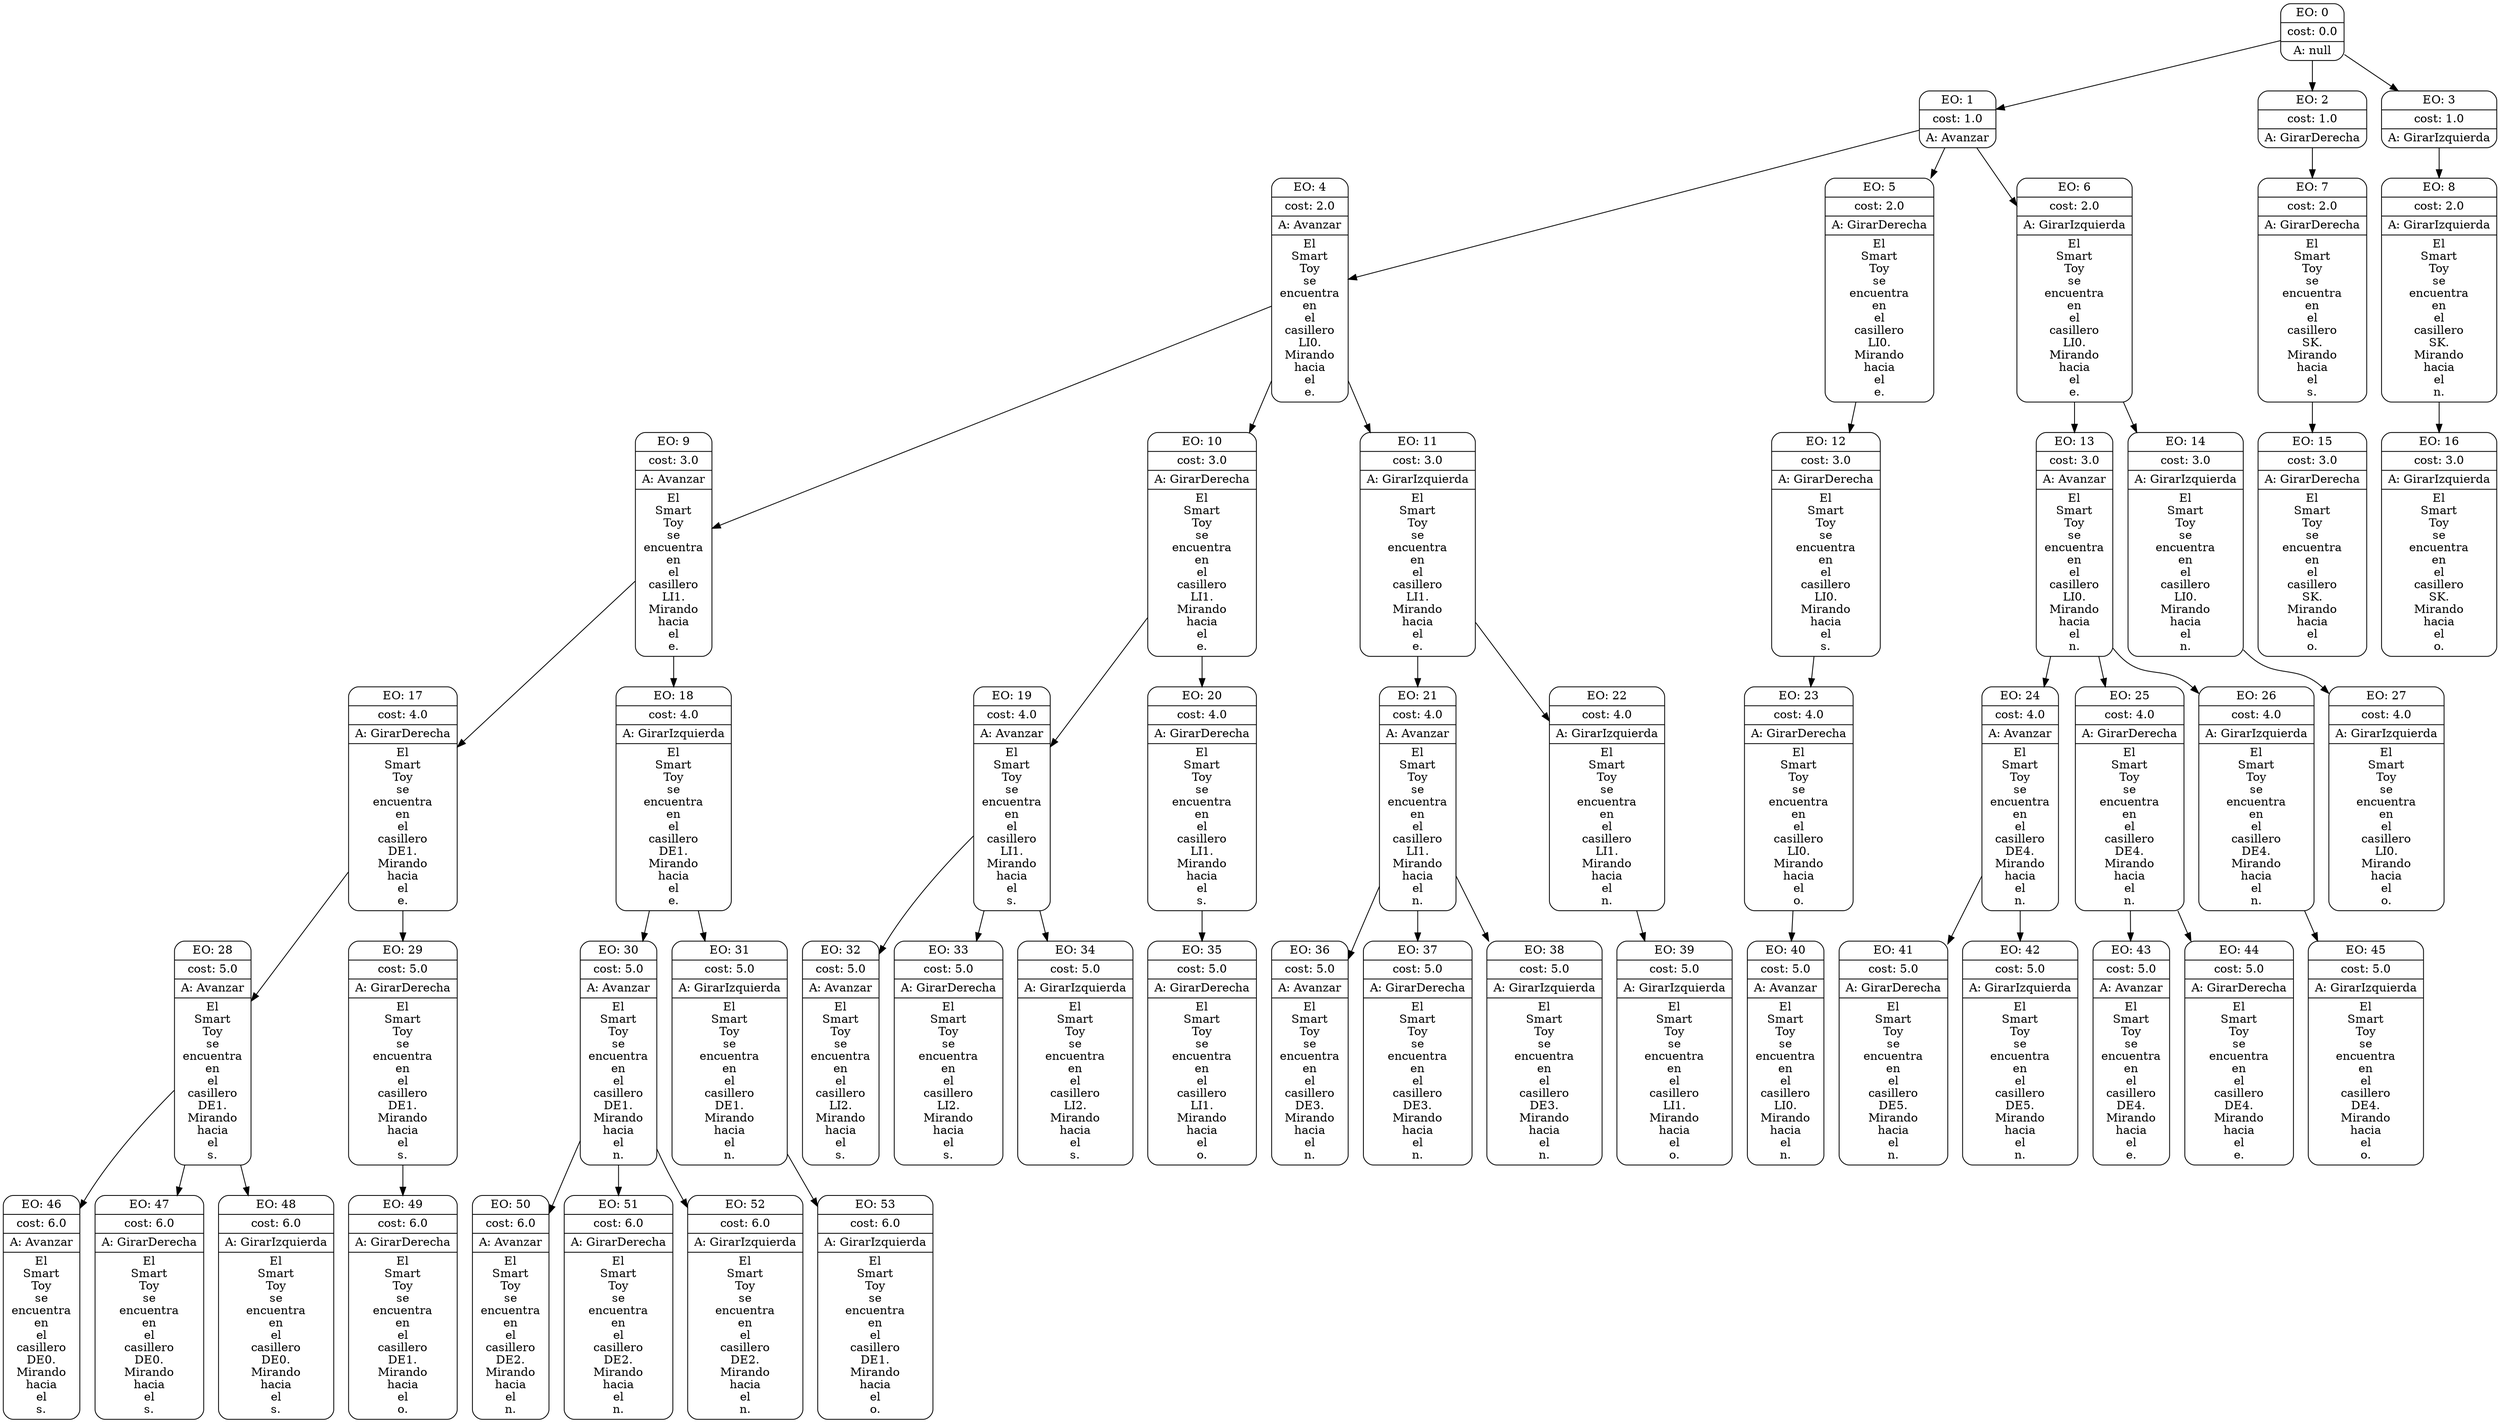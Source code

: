 digraph g {
node [shape = Mrecord];
nodo0[label="{EO: 0|cost: 0.0|A: null}"]
nodo1[label="{EO: 1|cost: 1.0|A: Avanzar}"]
nodo4[label="{EO: 4|cost: 2.0|A: Avanzar|El\nSmart\nToy\nse\nencuentra\nen\nel\ncasillero\nLI0.\nMirando\nhacia\nel\ne.
}"]
nodo9[label="{EO: 9|cost: 3.0|A: Avanzar|El\nSmart\nToy\nse\nencuentra\nen\nel\ncasillero\nLI1.\nMirando\nhacia\nel\ne.
}"]
nodo17[label="{EO: 17|cost: 4.0|A: GirarDerecha|El\nSmart\nToy\nse\nencuentra\nen\nel\ncasillero\nDE1.\nMirando\nhacia\nel\ne.
}"]
nodo28[label="{EO: 28|cost: 5.0|A: Avanzar|El\nSmart\nToy\nse\nencuentra\nen\nel\ncasillero\nDE1.\nMirando\nhacia\nel\ns.
}"]
nodo46[label="{EO: 46|cost: 6.0|A: Avanzar|El\nSmart\nToy\nse\nencuentra\nen\nel\ncasillero\nDE0.\nMirando\nhacia\nel\ns.
}"]

nodo28 -> nodo46;
nodo47[label="{EO: 47|cost: 6.0|A: GirarDerecha|El\nSmart\nToy\nse\nencuentra\nen\nel\ncasillero\nDE0.\nMirando\nhacia\nel\ns.
}"]

nodo28 -> nodo47;
nodo48[label="{EO: 48|cost: 6.0|A: GirarIzquierda|El\nSmart\nToy\nse\nencuentra\nen\nel\ncasillero\nDE0.\nMirando\nhacia\nel\ns.
}"]

nodo28 -> nodo48;

nodo17 -> nodo28;
nodo29[label="{EO: 29|cost: 5.0|A: GirarDerecha|El\nSmart\nToy\nse\nencuentra\nen\nel\ncasillero\nDE1.\nMirando\nhacia\nel\ns.
}"]
nodo49[label="{EO: 49|cost: 6.0|A: GirarDerecha|El\nSmart\nToy\nse\nencuentra\nen\nel\ncasillero\nDE1.\nMirando\nhacia\nel\no.
}"]

nodo29 -> nodo49;

nodo17 -> nodo29;

nodo9 -> nodo17;
nodo18[label="{EO: 18|cost: 4.0|A: GirarIzquierda|El\nSmart\nToy\nse\nencuentra\nen\nel\ncasillero\nDE1.\nMirando\nhacia\nel\ne.
}"]
nodo30[label="{EO: 30|cost: 5.0|A: Avanzar|El\nSmart\nToy\nse\nencuentra\nen\nel\ncasillero\nDE1.\nMirando\nhacia\nel\nn.
}"]
nodo50[label="{EO: 50|cost: 6.0|A: Avanzar|El\nSmart\nToy\nse\nencuentra\nen\nel\ncasillero\nDE2.\nMirando\nhacia\nel\nn.
}"]

nodo30 -> nodo50;
nodo51[label="{EO: 51|cost: 6.0|A: GirarDerecha|El\nSmart\nToy\nse\nencuentra\nen\nel\ncasillero\nDE2.\nMirando\nhacia\nel\nn.
}"]

nodo30 -> nodo51;
nodo52[label="{EO: 52|cost: 6.0|A: GirarIzquierda|El\nSmart\nToy\nse\nencuentra\nen\nel\ncasillero\nDE2.\nMirando\nhacia\nel\nn.
}"]

nodo30 -> nodo52;

nodo18 -> nodo30;
nodo31[label="{EO: 31|cost: 5.0|A: GirarIzquierda|El\nSmart\nToy\nse\nencuentra\nen\nel\ncasillero\nDE1.\nMirando\nhacia\nel\nn.
}"]
nodo53[label="{EO: 53|cost: 6.0|A: GirarIzquierda|El\nSmart\nToy\nse\nencuentra\nen\nel\ncasillero\nDE1.\nMirando\nhacia\nel\no.
}"]

nodo31 -> nodo53;

nodo18 -> nodo31;

nodo9 -> nodo18;

nodo4 -> nodo9;
nodo10[label="{EO: 10|cost: 3.0|A: GirarDerecha|El\nSmart\nToy\nse\nencuentra\nen\nel\ncasillero\nLI1.\nMirando\nhacia\nel\ne.
}"]
nodo19[label="{EO: 19|cost: 4.0|A: Avanzar|El\nSmart\nToy\nse\nencuentra\nen\nel\ncasillero\nLI1.\nMirando\nhacia\nel\ns.
}"]
nodo32[label="{EO: 32|cost: 5.0|A: Avanzar|El\nSmart\nToy\nse\nencuentra\nen\nel\ncasillero\nLI2.\nMirando\nhacia\nel\ns.
}"]

nodo19 -> nodo32;
nodo33[label="{EO: 33|cost: 5.0|A: GirarDerecha|El\nSmart\nToy\nse\nencuentra\nen\nel\ncasillero\nLI2.\nMirando\nhacia\nel\ns.
}"]

nodo19 -> nodo33;
nodo34[label="{EO: 34|cost: 5.0|A: GirarIzquierda|El\nSmart\nToy\nse\nencuentra\nen\nel\ncasillero\nLI2.\nMirando\nhacia\nel\ns.
}"]

nodo19 -> nodo34;

nodo10 -> nodo19;
nodo20[label="{EO: 20|cost: 4.0|A: GirarDerecha|El\nSmart\nToy\nse\nencuentra\nen\nel\ncasillero\nLI1.\nMirando\nhacia\nel\ns.
}"]
nodo35[label="{EO: 35|cost: 5.0|A: GirarDerecha|El\nSmart\nToy\nse\nencuentra\nen\nel\ncasillero\nLI1.\nMirando\nhacia\nel\no.
}"]

nodo20 -> nodo35;

nodo10 -> nodo20;

nodo4 -> nodo10;
nodo11[label="{EO: 11|cost: 3.0|A: GirarIzquierda|El\nSmart\nToy\nse\nencuentra\nen\nel\ncasillero\nLI1.\nMirando\nhacia\nel\ne.
}"]
nodo21[label="{EO: 21|cost: 4.0|A: Avanzar|El\nSmart\nToy\nse\nencuentra\nen\nel\ncasillero\nLI1.\nMirando\nhacia\nel\nn.
}"]
nodo36[label="{EO: 36|cost: 5.0|A: Avanzar|El\nSmart\nToy\nse\nencuentra\nen\nel\ncasillero\nDE3.\nMirando\nhacia\nel\nn.
}"]

nodo21 -> nodo36;
nodo37[label="{EO: 37|cost: 5.0|A: GirarDerecha|El\nSmart\nToy\nse\nencuentra\nen\nel\ncasillero\nDE3.\nMirando\nhacia\nel\nn.
}"]

nodo21 -> nodo37;
nodo38[label="{EO: 38|cost: 5.0|A: GirarIzquierda|El\nSmart\nToy\nse\nencuentra\nen\nel\ncasillero\nDE3.\nMirando\nhacia\nel\nn.
}"]

nodo21 -> nodo38;

nodo11 -> nodo21;
nodo22[label="{EO: 22|cost: 4.0|A: GirarIzquierda|El\nSmart\nToy\nse\nencuentra\nen\nel\ncasillero\nLI1.\nMirando\nhacia\nel\nn.
}"]
nodo39[label="{EO: 39|cost: 5.0|A: GirarIzquierda|El\nSmart\nToy\nse\nencuentra\nen\nel\ncasillero\nLI1.\nMirando\nhacia\nel\no.
}"]

nodo22 -> nodo39;

nodo11 -> nodo22;

nodo4 -> nodo11;

nodo1 -> nodo4;
nodo5[label="{EO: 5|cost: 2.0|A: GirarDerecha|El\nSmart\nToy\nse\nencuentra\nen\nel\ncasillero\nLI0.\nMirando\nhacia\nel\ne.
}"]
nodo12[label="{EO: 12|cost: 3.0|A: GirarDerecha|El\nSmart\nToy\nse\nencuentra\nen\nel\ncasillero\nLI0.\nMirando\nhacia\nel\ns.
}"]
nodo23[label="{EO: 23|cost: 4.0|A: GirarDerecha|El\nSmart\nToy\nse\nencuentra\nen\nel\ncasillero\nLI0.\nMirando\nhacia\nel\no.
}"]
nodo40[label="{EO: 40|cost: 5.0|A: Avanzar|El\nSmart\nToy\nse\nencuentra\nen\nel\ncasillero\nLI0.\nMirando\nhacia\nel\nn.
}"]

nodo23 -> nodo40;

nodo12 -> nodo23;

nodo5 -> nodo12;

nodo1 -> nodo5;
nodo6[label="{EO: 6|cost: 2.0|A: GirarIzquierda|El\nSmart\nToy\nse\nencuentra\nen\nel\ncasillero\nLI0.\nMirando\nhacia\nel\ne.
}"]
nodo13[label="{EO: 13|cost: 3.0|A: Avanzar|El\nSmart\nToy\nse\nencuentra\nen\nel\ncasillero\nLI0.\nMirando\nhacia\nel\nn.
}"]
nodo24[label="{EO: 24|cost: 4.0|A: Avanzar|El\nSmart\nToy\nse\nencuentra\nen\nel\ncasillero\nDE4.\nMirando\nhacia\nel\nn.
}"]
nodo41[label="{EO: 41|cost: 5.0|A: GirarDerecha|El\nSmart\nToy\nse\nencuentra\nen\nel\ncasillero\nDE5.\nMirando\nhacia\nel\nn.
}"]

nodo24 -> nodo41;
nodo42[label="{EO: 42|cost: 5.0|A: GirarIzquierda|El\nSmart\nToy\nse\nencuentra\nen\nel\ncasillero\nDE5.\nMirando\nhacia\nel\nn.
}"]

nodo24 -> nodo42;

nodo13 -> nodo24;
nodo25[label="{EO: 25|cost: 4.0|A: GirarDerecha|El\nSmart\nToy\nse\nencuentra\nen\nel\ncasillero\nDE4.\nMirando\nhacia\nel\nn.
}"]
nodo43[label="{EO: 43|cost: 5.0|A: Avanzar|El\nSmart\nToy\nse\nencuentra\nen\nel\ncasillero\nDE4.\nMirando\nhacia\nel\ne.
}"]

nodo25 -> nodo43;
nodo44[label="{EO: 44|cost: 5.0|A: GirarDerecha|El\nSmart\nToy\nse\nencuentra\nen\nel\ncasillero\nDE4.\nMirando\nhacia\nel\ne.
}"]

nodo25 -> nodo44;

nodo13 -> nodo25;
nodo26[label="{EO: 26|cost: 4.0|A: GirarIzquierda|El\nSmart\nToy\nse\nencuentra\nen\nel\ncasillero\nDE4.\nMirando\nhacia\nel\nn.
}"]
nodo45[label="{EO: 45|cost: 5.0|A: GirarIzquierda|El\nSmart\nToy\nse\nencuentra\nen\nel\ncasillero\nDE4.\nMirando\nhacia\nel\no.
}"]

nodo26 -> nodo45;

nodo13 -> nodo26;

nodo6 -> nodo13;
nodo14[label="{EO: 14|cost: 3.0|A: GirarIzquierda|El\nSmart\nToy\nse\nencuentra\nen\nel\ncasillero\nLI0.\nMirando\nhacia\nel\nn.
}"]
nodo27[label="{EO: 27|cost: 4.0|A: GirarIzquierda|El\nSmart\nToy\nse\nencuentra\nen\nel\ncasillero\nLI0.\nMirando\nhacia\nel\no.
}"]

nodo14 -> nodo27;

nodo6 -> nodo14;

nodo1 -> nodo6;

nodo0 -> nodo1;
nodo2[label="{EO: 2|cost: 1.0|A: GirarDerecha}"]
nodo7[label="{EO: 7|cost: 2.0|A: GirarDerecha|El\nSmart\nToy\nse\nencuentra\nen\nel\ncasillero\nSK.\nMirando\nhacia\nel\ns.
}"]
nodo15[label="{EO: 15|cost: 3.0|A: GirarDerecha|El\nSmart\nToy\nse\nencuentra\nen\nel\ncasillero\nSK.\nMirando\nhacia\nel\no.
}"]

nodo7 -> nodo15;

nodo2 -> nodo7;

nodo0 -> nodo2;
nodo3[label="{EO: 3|cost: 1.0|A: GirarIzquierda}"]
nodo8[label="{EO: 8|cost: 2.0|A: GirarIzquierda|El\nSmart\nToy\nse\nencuentra\nen\nel\ncasillero\nSK.\nMirando\nhacia\nel\nn.
}"]
nodo16[label="{EO: 16|cost: 3.0|A: GirarIzquierda|El\nSmart\nToy\nse\nencuentra\nen\nel\ncasillero\nSK.\nMirando\nhacia\nel\no.
}"]

nodo8 -> nodo16;

nodo3 -> nodo8;

nodo0 -> nodo3;


}